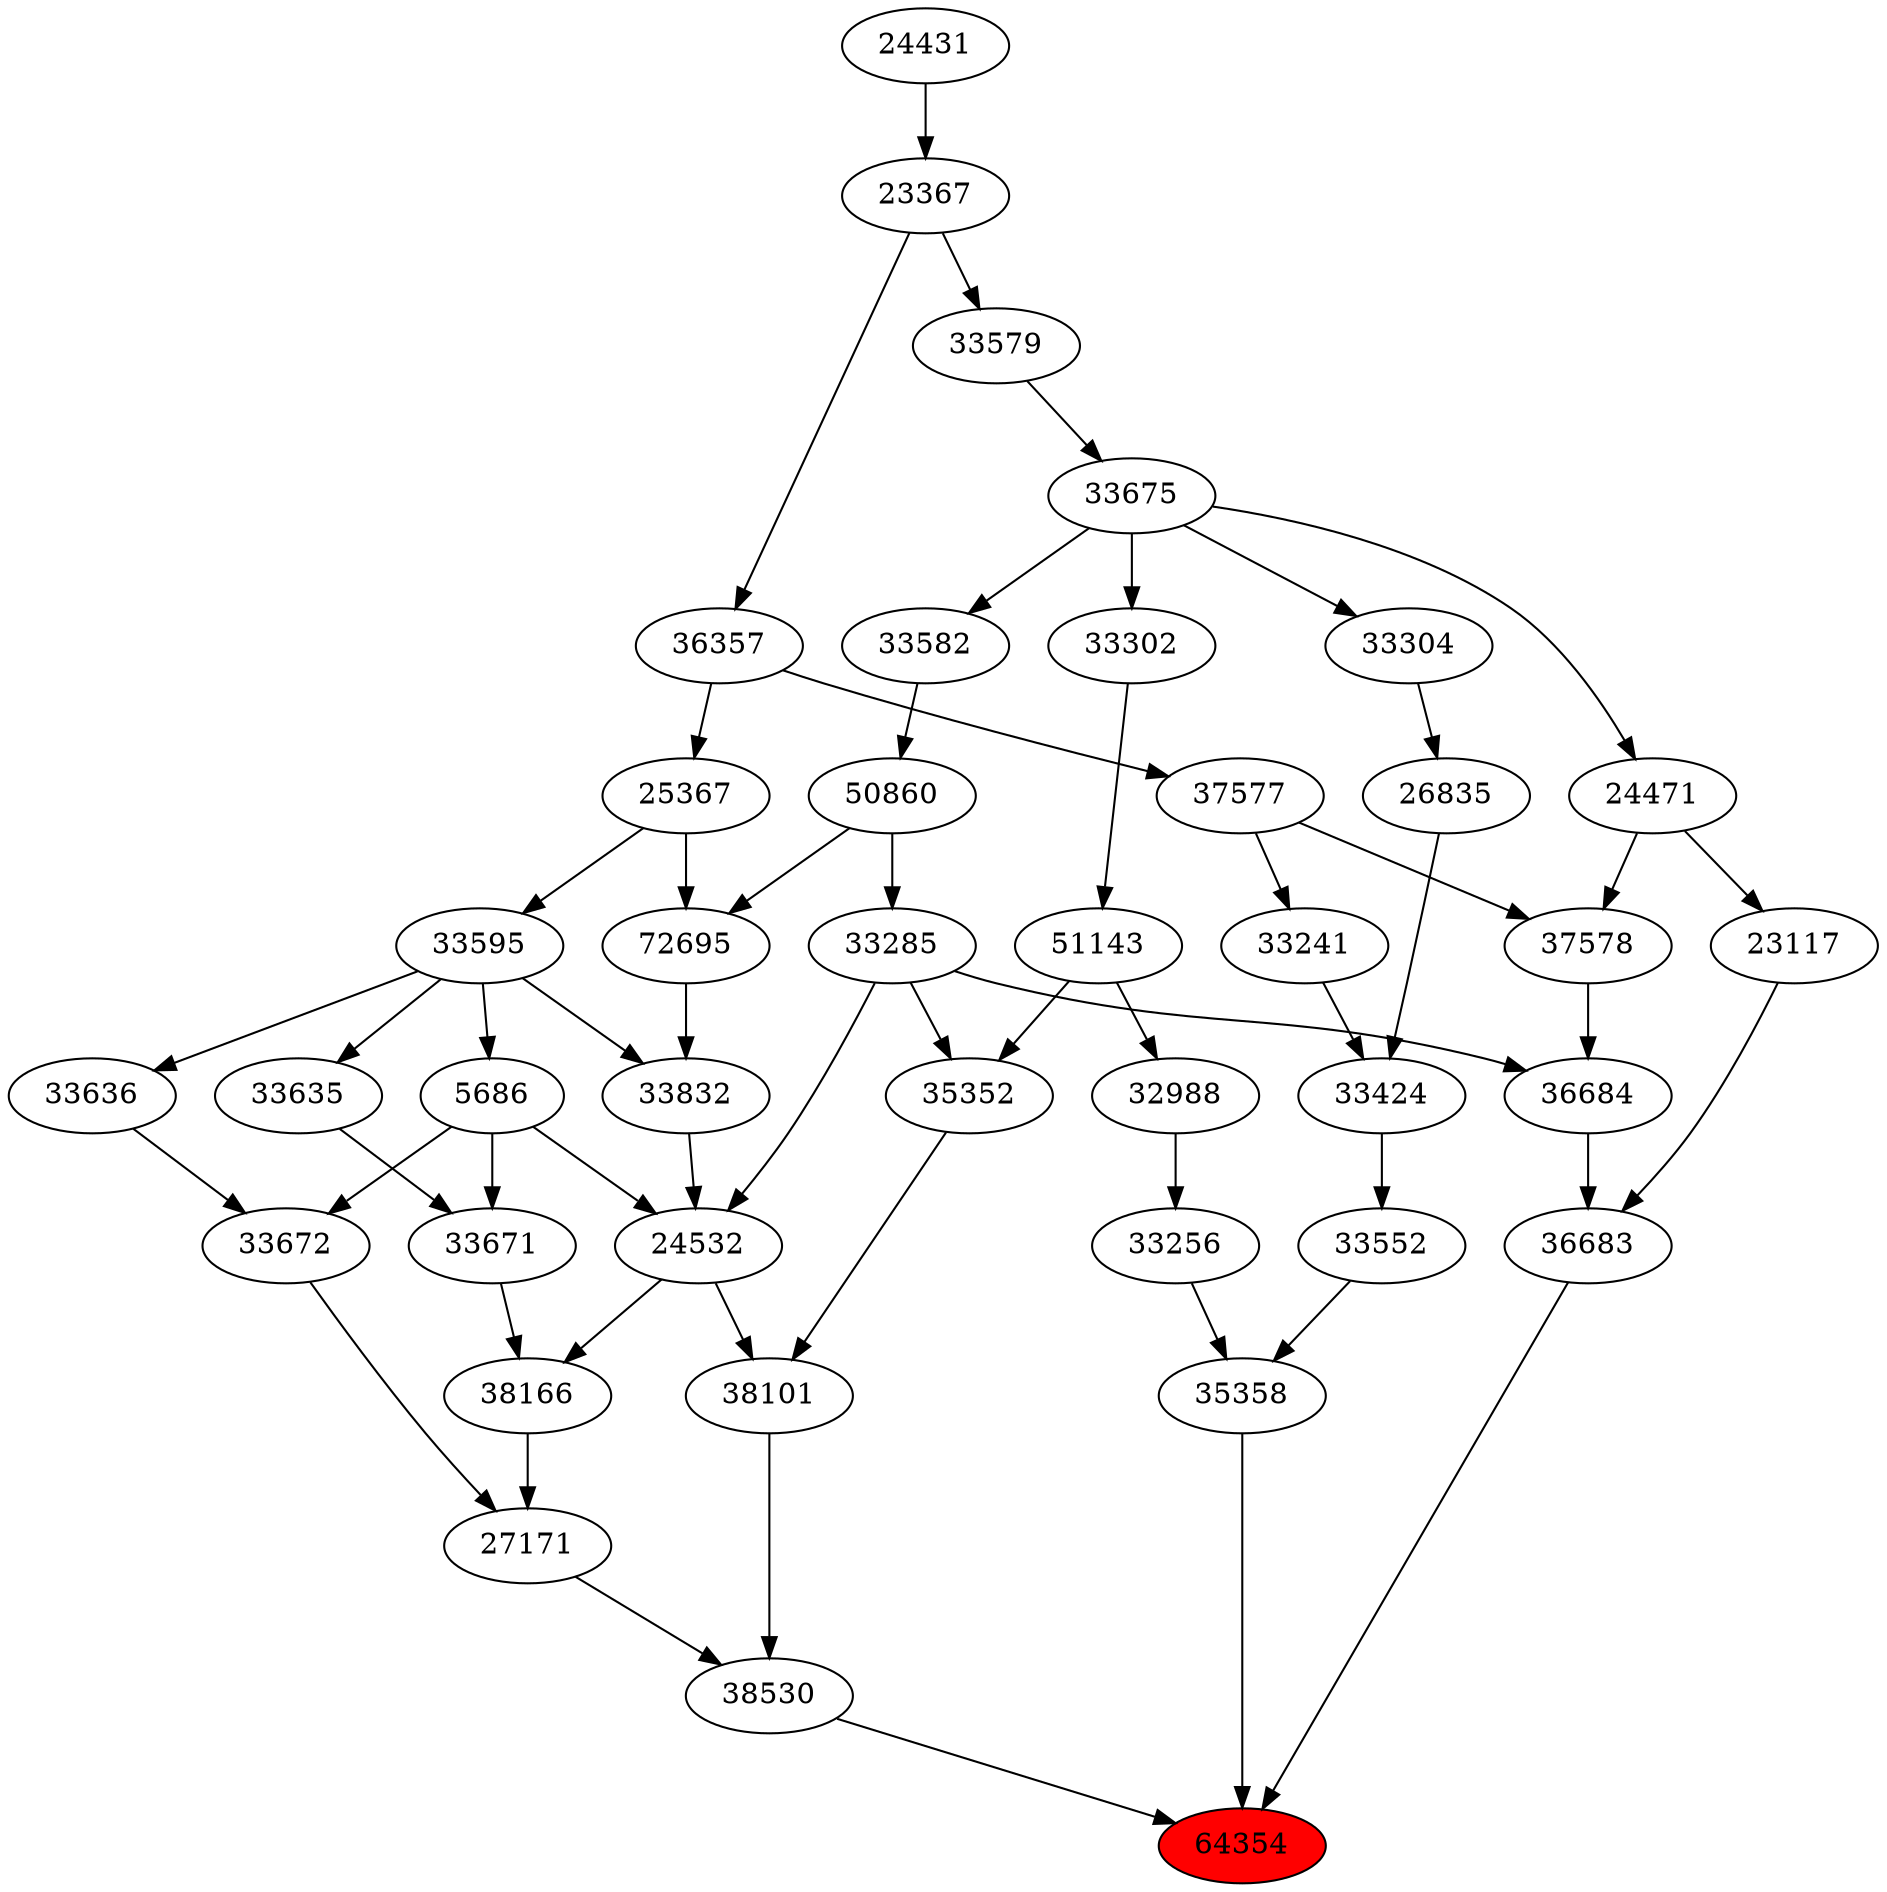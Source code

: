 strict digraph{ 
64354 [label="64354" fillcolor=red style=filled]
38530 -> 64354
36683 -> 64354
35358 -> 64354
38530 [label="38530"]
27171 -> 38530
38101 -> 38530
36683 [label="36683"]
36684 -> 36683
23117 -> 36683
35358 [label="35358"]
33552 -> 35358
33256 -> 35358
27171 [label="27171"]
33672 -> 27171
38166 -> 27171
38101 [label="38101"]
24532 -> 38101
35352 -> 38101
36684 [label="36684"]
33285 -> 36684
37578 -> 36684
23117 [label="23117"]
24471 -> 23117
33552 [label="33552"]
33424 -> 33552
33256 [label="33256"]
32988 -> 33256
33672 [label="33672"]
33636 -> 33672
5686 -> 33672
38166 [label="38166"]
24532 -> 38166
33671 -> 38166
24532 [label="24532"]
33285 -> 24532
5686 -> 24532
33832 -> 24532
35352 [label="35352"]
33285 -> 35352
51143 -> 35352
33285 [label="33285"]
50860 -> 33285
37578 [label="37578"]
24471 -> 37578
37577 -> 37578
24471 [label="24471"]
33675 -> 24471
33424 [label="33424"]
33241 -> 33424
26835 -> 33424
32988 [label="32988"]
51143 -> 32988
33636 [label="33636"]
33595 -> 33636
5686 [label="5686"]
33595 -> 5686
33671 [label="33671"]
5686 -> 33671
33635 -> 33671
33832 [label="33832"]
72695 -> 33832
33595 -> 33832
51143 [label="51143"]
33302 -> 51143
50860 [label="50860"]
33582 -> 50860
37577 [label="37577"]
36357 -> 37577
33675 [label="33675"]
33579 -> 33675
33241 [label="33241"]
37577 -> 33241
26835 [label="26835"]
33304 -> 26835
33595 [label="33595"]
25367 -> 33595
33635 [label="33635"]
33595 -> 33635
72695 [label="72695"]
50860 -> 72695
25367 -> 72695
33302 [label="33302"]
33675 -> 33302
33582 [label="33582"]
33675 -> 33582
36357 [label="36357"]
23367 -> 36357
33579 [label="33579"]
23367 -> 33579
33304 [label="33304"]
33675 -> 33304
25367 [label="25367"]
36357 -> 25367
23367 [label="23367"]
24431 -> 23367
24431 [label="24431"]
}